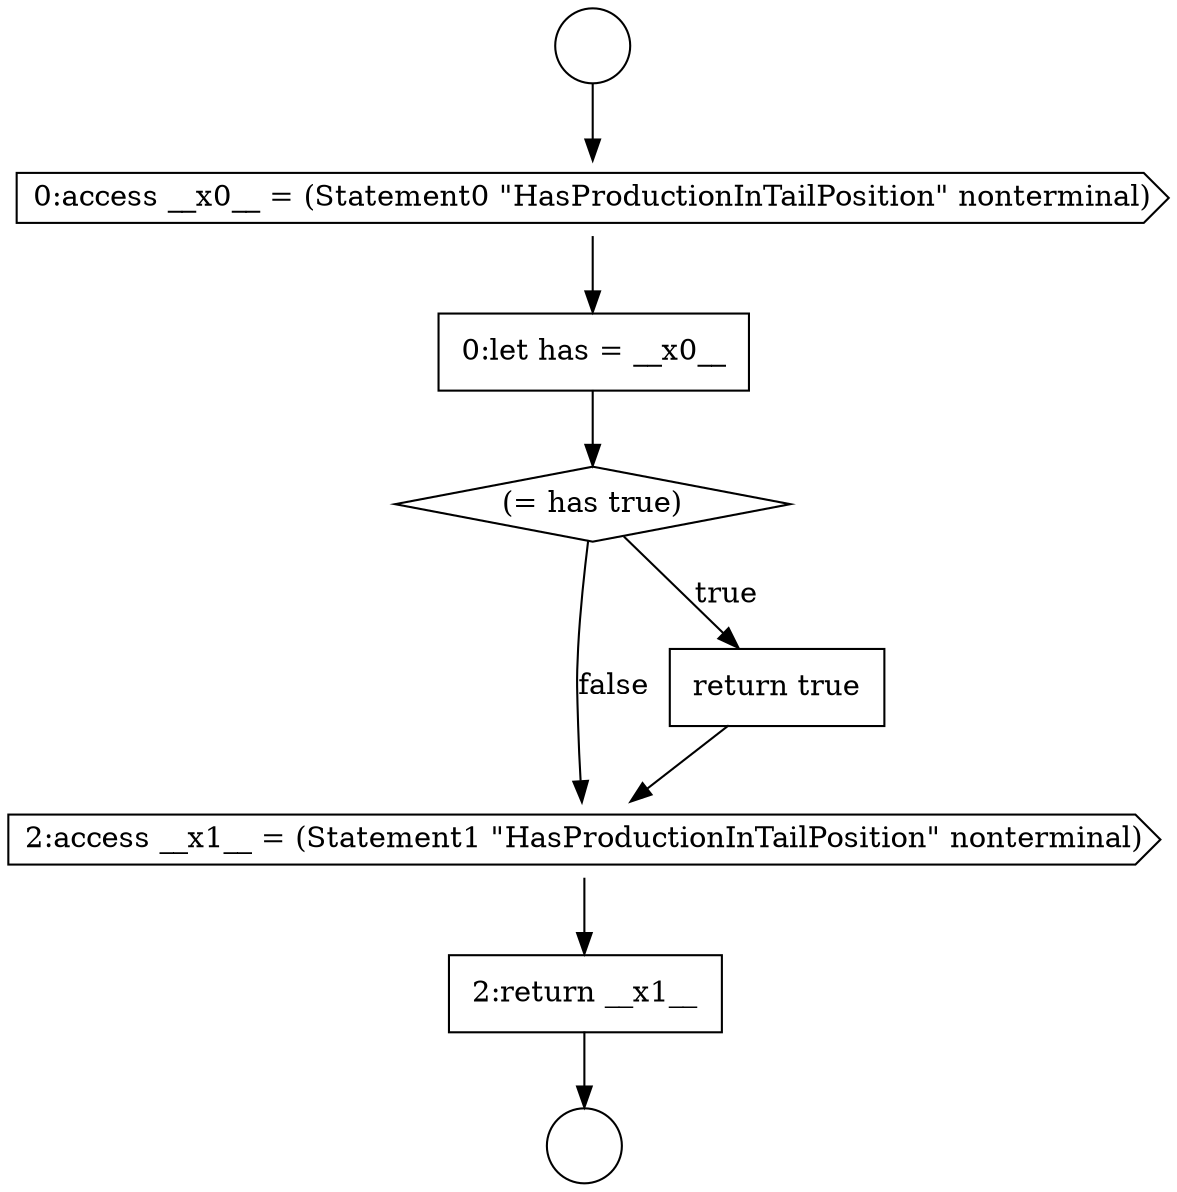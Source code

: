digraph {
  node8663 [shape=diamond, label=<<font color="black">(= has true)</font>> color="black" fillcolor="white" style=filled]
  node8662 [shape=none, margin=0, label=<<font color="black">
    <table border="0" cellborder="1" cellspacing="0" cellpadding="10">
      <tr><td align="left">0:let has = __x0__</td></tr>
    </table>
  </font>> color="black" fillcolor="white" style=filled]
  node8665 [shape=cds, label=<<font color="black">2:access __x1__ = (Statement1 &quot;HasProductionInTailPosition&quot; nonterminal)</font>> color="black" fillcolor="white" style=filled]
  node8661 [shape=cds, label=<<font color="black">0:access __x0__ = (Statement0 &quot;HasProductionInTailPosition&quot; nonterminal)</font>> color="black" fillcolor="white" style=filled]
  node8666 [shape=none, margin=0, label=<<font color="black">
    <table border="0" cellborder="1" cellspacing="0" cellpadding="10">
      <tr><td align="left">2:return __x1__</td></tr>
    </table>
  </font>> color="black" fillcolor="white" style=filled]
  node8660 [shape=circle label=" " color="black" fillcolor="white" style=filled]
  node8659 [shape=circle label=" " color="black" fillcolor="white" style=filled]
  node8664 [shape=none, margin=0, label=<<font color="black">
    <table border="0" cellborder="1" cellspacing="0" cellpadding="10">
      <tr><td align="left">return true</td></tr>
    </table>
  </font>> color="black" fillcolor="white" style=filled]
  node8662 -> node8663 [ color="black"]
  node8661 -> node8662 [ color="black"]
  node8659 -> node8661 [ color="black"]
  node8664 -> node8665 [ color="black"]
  node8663 -> node8664 [label=<<font color="black">true</font>> color="black"]
  node8663 -> node8665 [label=<<font color="black">false</font>> color="black"]
  node8665 -> node8666 [ color="black"]
  node8666 -> node8660 [ color="black"]
}

